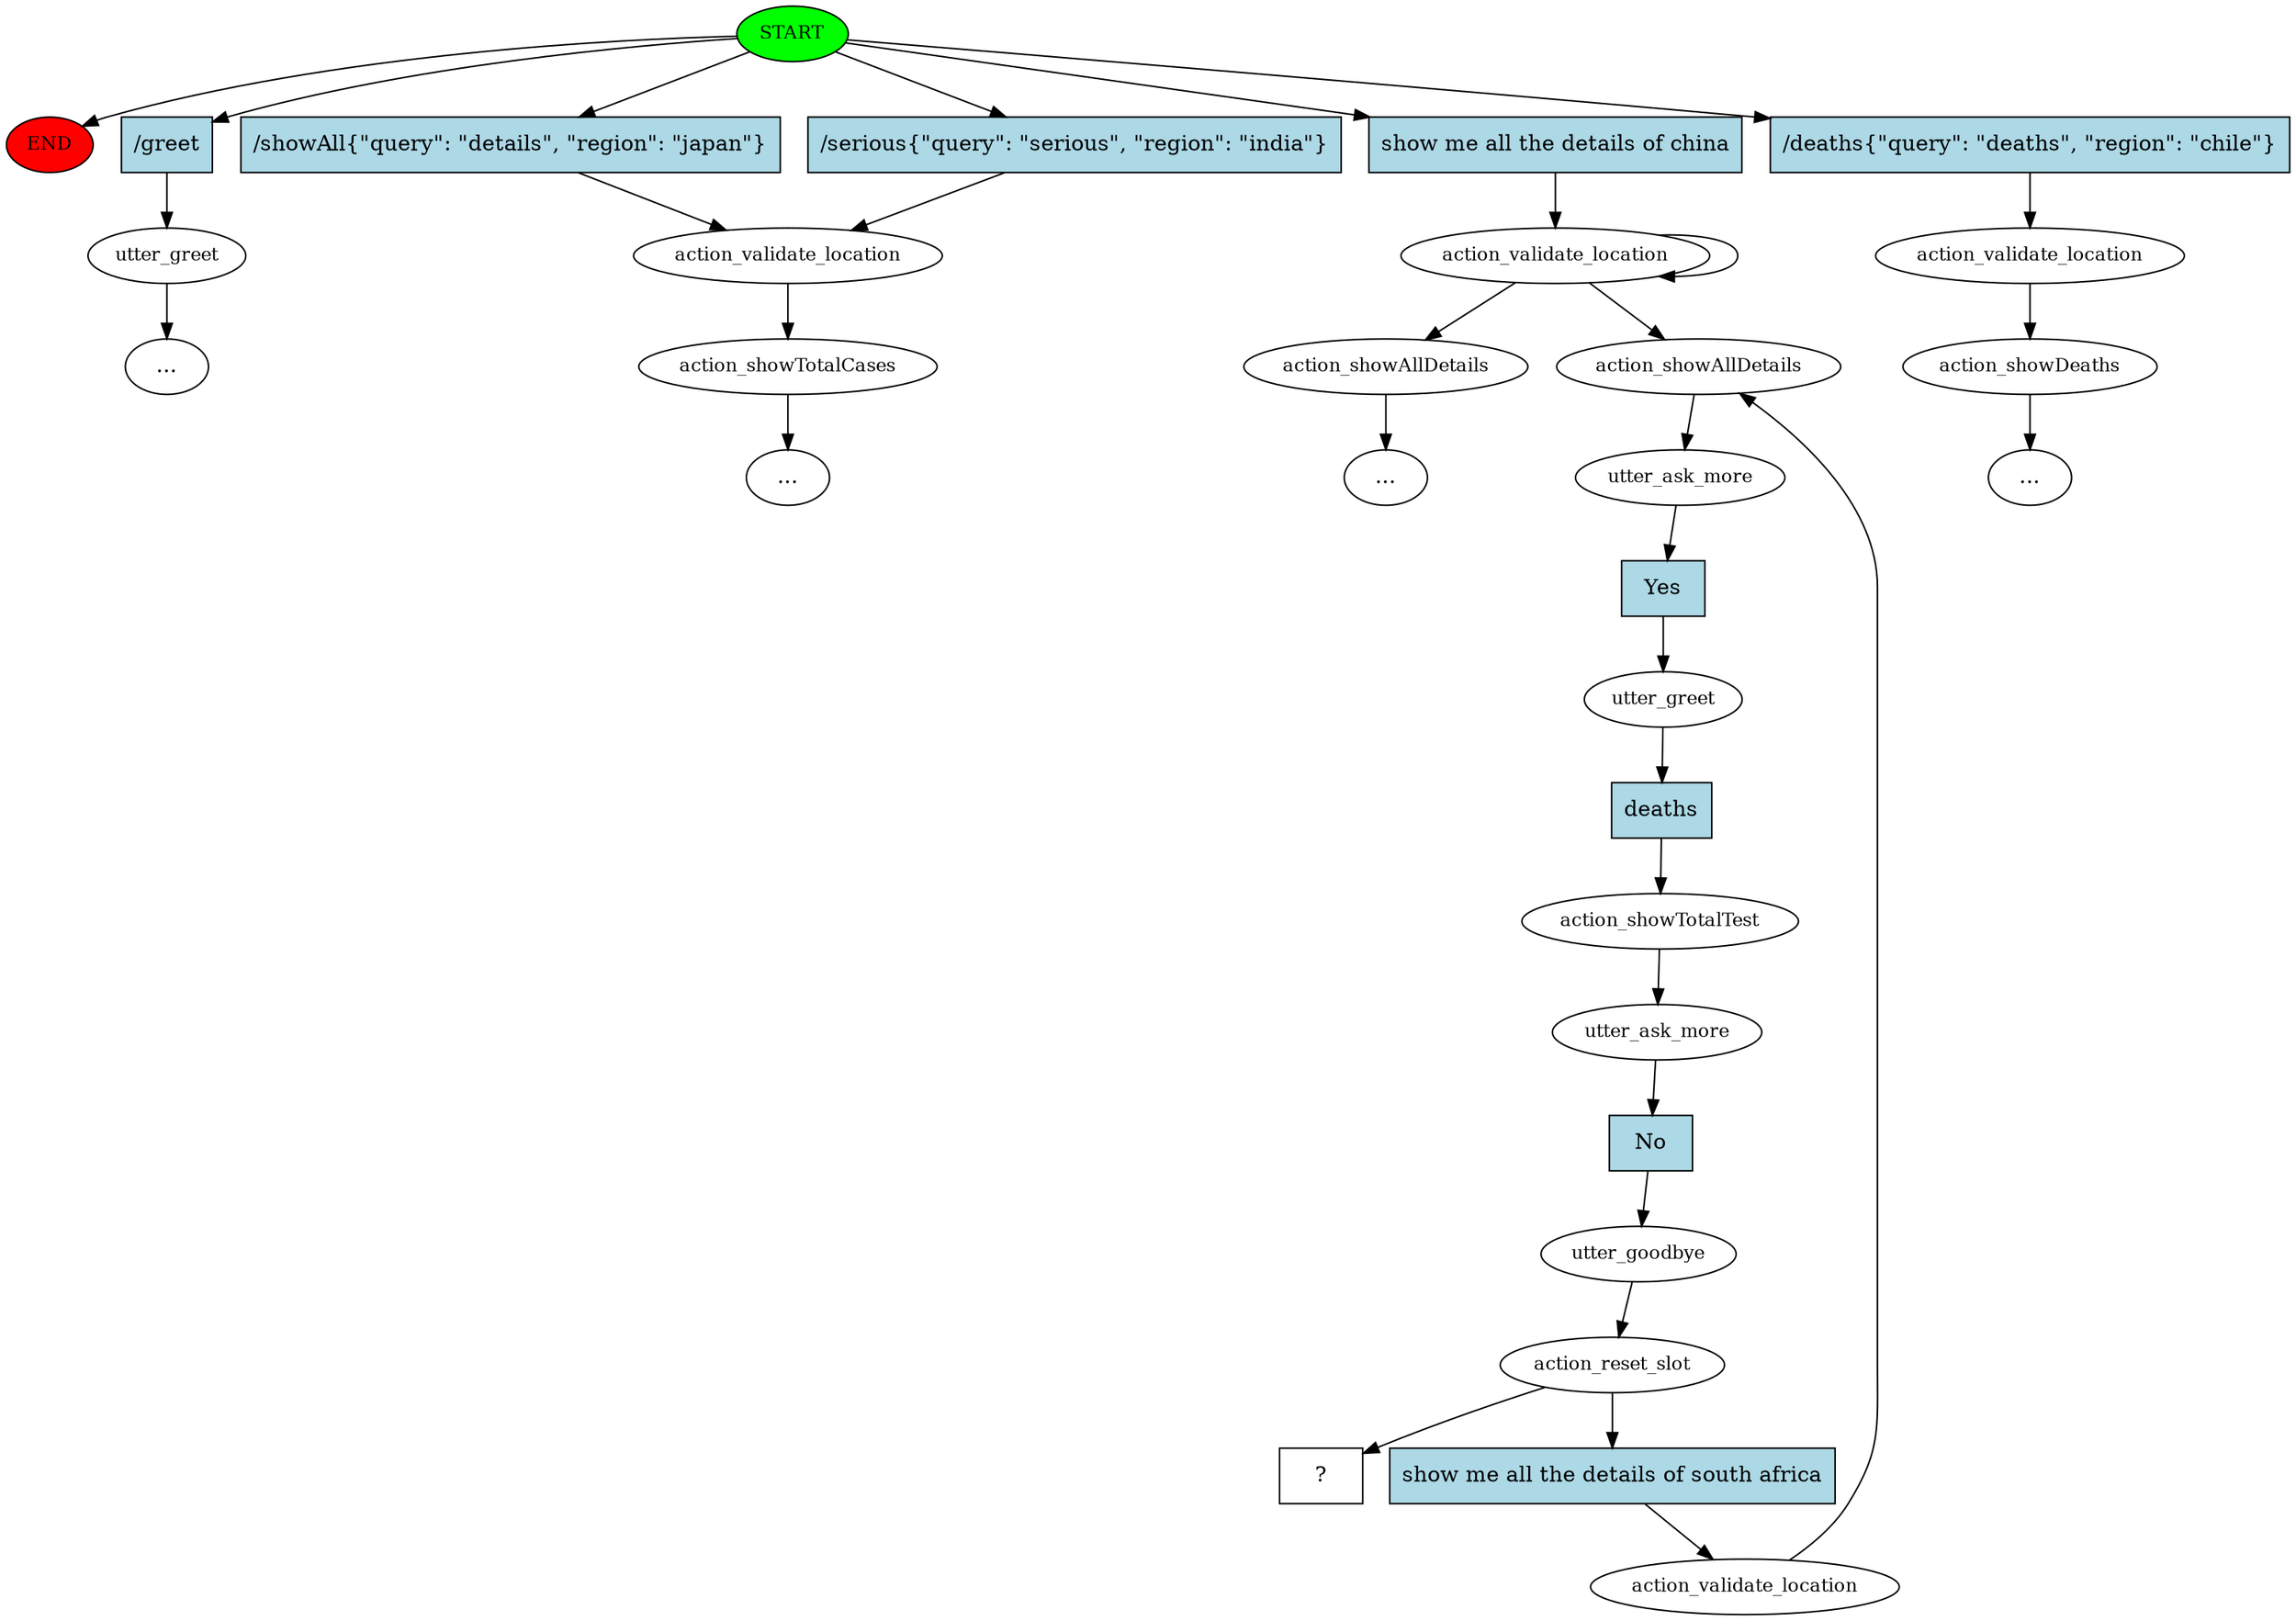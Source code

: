digraph  {
0 [class="start active", fillcolor=green, fontsize=12, label=START, style=filled];
"-1" [class=end, fillcolor=red, fontsize=12, label=END, style=filled];
1 [class="", fontsize=12, label=utter_greet];
"-11" [class=ellipsis, label="..."];
10 [class="", fontsize=12, label=action_validate_location];
11 [class="", fontsize=12, label=action_showTotalCases];
"-14" [class=ellipsis, label="..."];
16 [class=active, fontsize=12, label=action_validate_location];
17 [class="", fontsize=12, label=action_showAllDetails];
"-15" [class=ellipsis, label="..."];
18 [class="", fontsize=12, label=action_validate_location];
19 [class="", fontsize=12, label=action_showDeaths];
"-16" [class=ellipsis, label="..."];
23 [class=active, fontsize=12, label=action_showAllDetails];
24 [class=active, fontsize=12, label=utter_ask_more];
25 [class=active, fontsize=12, label=utter_greet];
26 [class=active, fontsize=12, label=action_showTotalTest];
27 [class=active, fontsize=12, label=utter_ask_more];
28 [class=active, fontsize=12, label=utter_goodbye];
29 [class=active, fontsize=12, label=action_reset_slot];
30 [class=active, fontsize=12, label=action_validate_location];
38 [class="intent dashed active", label="  ?  ", shape=rect];
39 [class=intent, fillcolor=lightblue, label="/greet", shape=rect, style=filled];
40 [class=intent, fillcolor=lightblue, label="/showAll{\"query\": \"details\", \"region\": \"japan\"}", shape=rect, style=filled];
41 [class=intent, fillcolor=lightblue, label="/serious{\"query\": \"serious\", \"region\": \"india\"}", shape=rect, style=filled];
42 [class="intent active", fillcolor=lightblue, label="show me all the details of china", shape=rect, style=filled];
43 [class=intent, fillcolor=lightblue, label="/deaths{\"query\": \"deaths\", \"region\": \"chile\"}", shape=rect, style=filled];
44 [class="intent active", fillcolor=lightblue, label=Yes, shape=rect, style=filled];
45 [class="intent active", fillcolor=lightblue, label=deaths, shape=rect, style=filled];
46 [class="intent active", fillcolor=lightblue, label=No, shape=rect, style=filled];
47 [class="intent active", fillcolor=lightblue, label="show me all the details of south africa", shape=rect, style=filled];
0 -> "-1"  [class="", key=NONE, label=""];
0 -> 39  [class="", key=0];
0 -> 40  [class="", key=0];
0 -> 41  [class="", key=0];
0 -> 42  [class=active, key=0];
0 -> 43  [class="", key=0];
1 -> "-11"  [class="", key=NONE, label=""];
10 -> 11  [class="", key=NONE, label=""];
11 -> "-14"  [class="", key=NONE, label=""];
16 -> 17  [class="", key=NONE, label=""];
16 -> 23  [class=active, key=NONE, label=""];
16 -> 16  [class=active, key=NONE, label=""];
17 -> "-15"  [class="", key=NONE, label=""];
18 -> 19  [class="", key=NONE, label=""];
19 -> "-16"  [class="", key=NONE, label=""];
23 -> 24  [class=active, key=NONE, label=""];
24 -> 44  [class=active, key=0];
25 -> 45  [class=active, key=0];
26 -> 27  [class=active, key=NONE, label=""];
27 -> 46  [class=active, key=0];
28 -> 29  [class=active, key=NONE, label=""];
29 -> 38  [class=active, key=NONE, label=""];
29 -> 47  [class=active, key=0];
30 -> 23  [class=active, key=NONE, label=""];
39 -> 1  [class="", key=0];
40 -> 10  [class="", key=0];
41 -> 10  [class="", key=0];
42 -> 16  [class=active, key=0];
43 -> 18  [class="", key=0];
44 -> 25  [class=active, key=0];
45 -> 26  [class=active, key=0];
46 -> 28  [class=active, key=0];
47 -> 30  [class=active, key=0];
}
